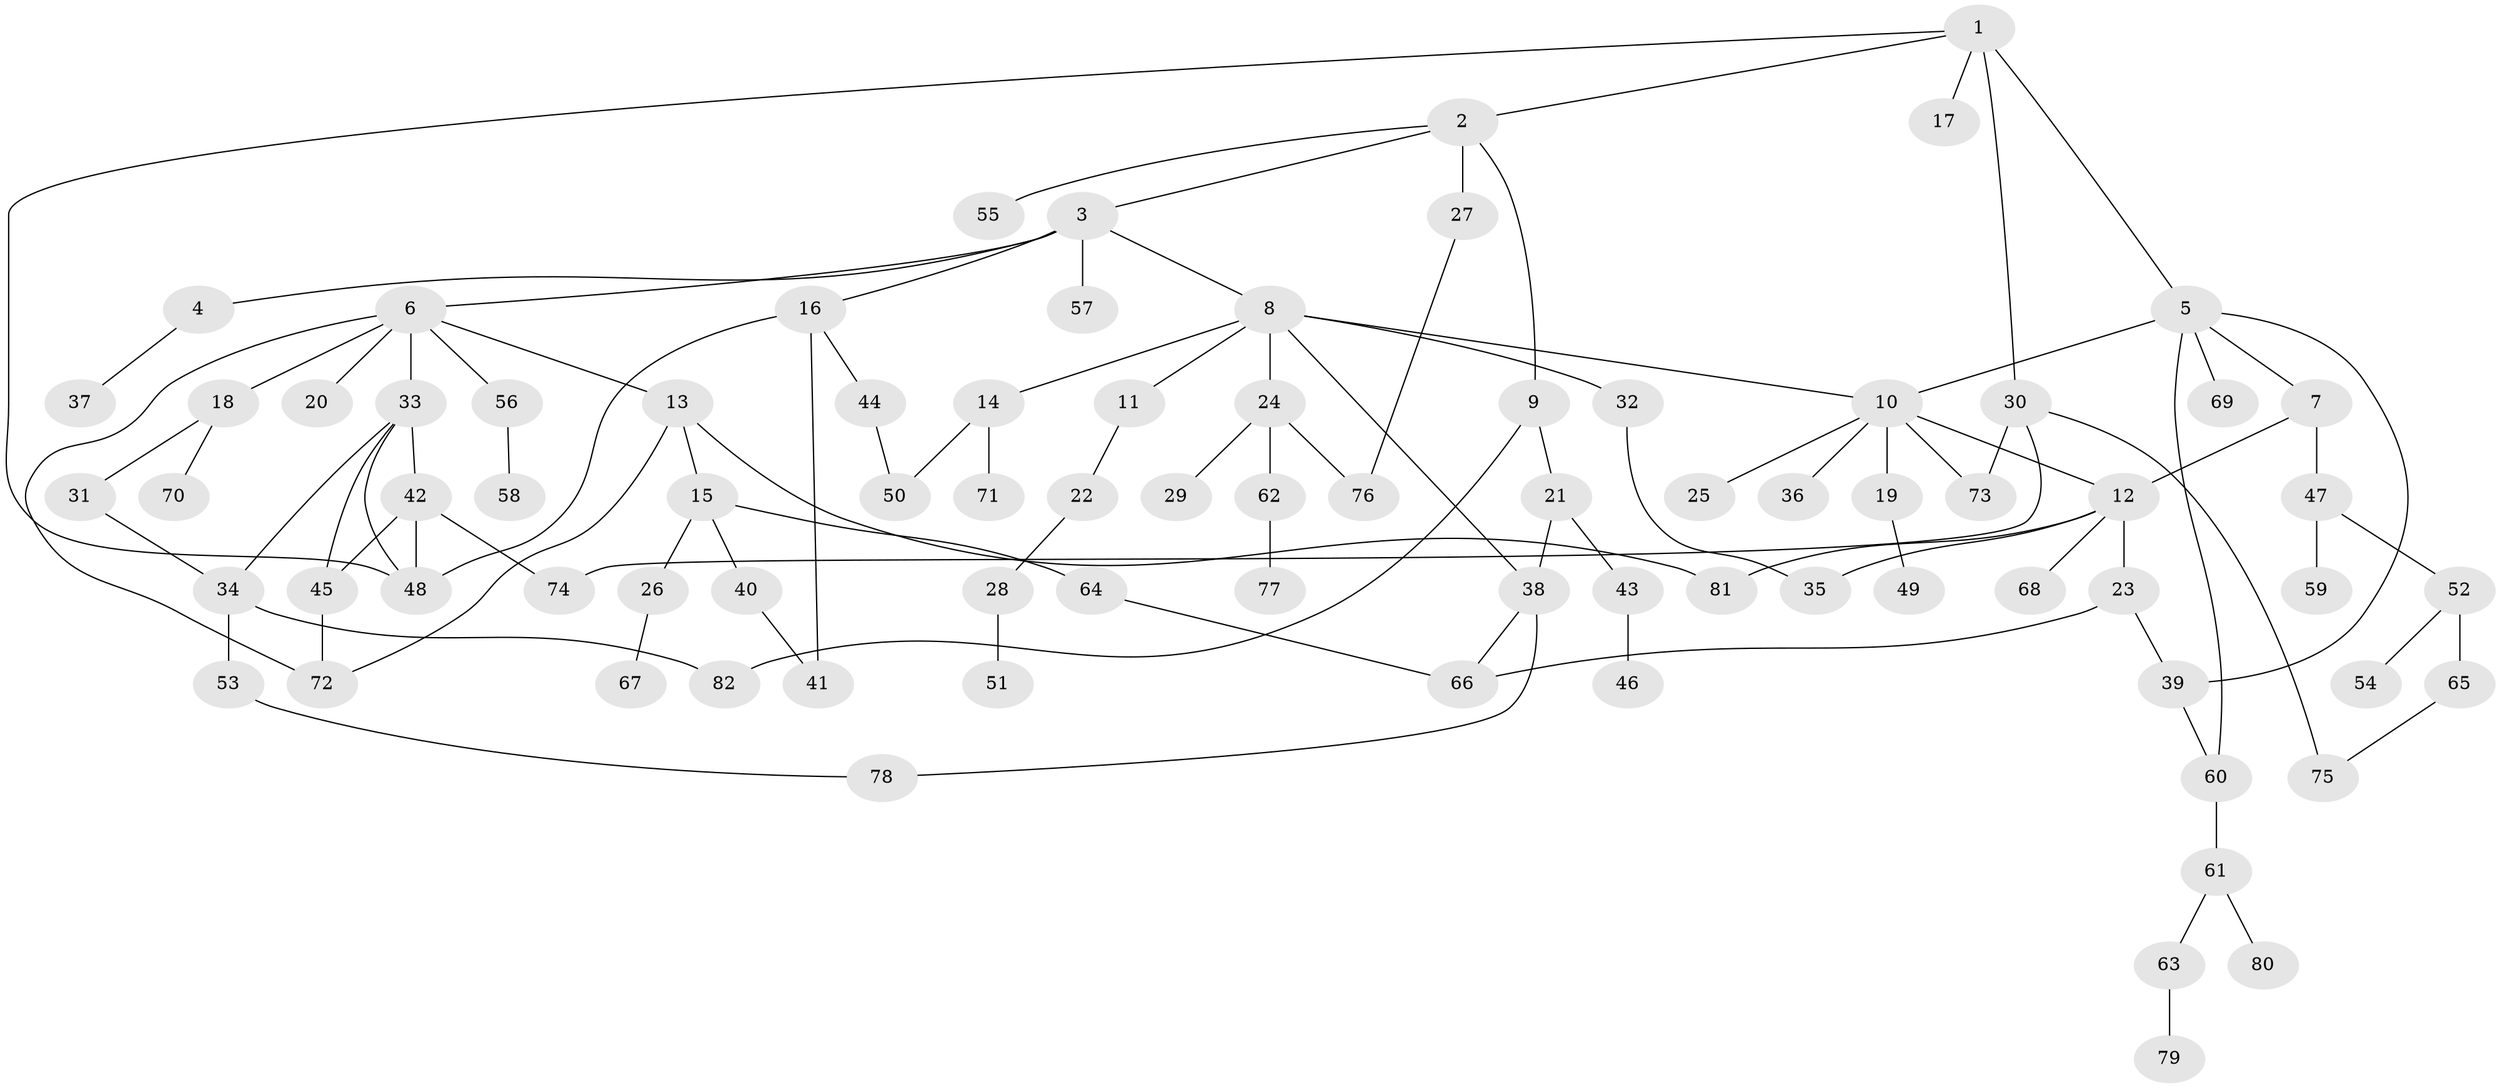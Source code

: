 // original degree distribution, {4: 0.07407407407407407, 6: 0.02962962962962963, 3: 0.21481481481481482, 8: 0.007407407407407408, 1: 0.32592592592592595, 7: 0.014814814814814815, 2: 0.2962962962962963, 5: 0.037037037037037035}
// Generated by graph-tools (version 1.1) at 2025/48/03/04/25 22:48:48]
// undirected, 82 vertices, 105 edges
graph export_dot {
  node [color=gray90,style=filled];
  1;
  2;
  3;
  4;
  5;
  6;
  7;
  8;
  9;
  10;
  11;
  12;
  13;
  14;
  15;
  16;
  17;
  18;
  19;
  20;
  21;
  22;
  23;
  24;
  25;
  26;
  27;
  28;
  29;
  30;
  31;
  32;
  33;
  34;
  35;
  36;
  37;
  38;
  39;
  40;
  41;
  42;
  43;
  44;
  45;
  46;
  47;
  48;
  49;
  50;
  51;
  52;
  53;
  54;
  55;
  56;
  57;
  58;
  59;
  60;
  61;
  62;
  63;
  64;
  65;
  66;
  67;
  68;
  69;
  70;
  71;
  72;
  73;
  74;
  75;
  76;
  77;
  78;
  79;
  80;
  81;
  82;
  1 -- 2 [weight=1.0];
  1 -- 5 [weight=1.0];
  1 -- 17 [weight=1.0];
  1 -- 30 [weight=2.0];
  1 -- 48 [weight=1.0];
  2 -- 3 [weight=1.0];
  2 -- 9 [weight=1.0];
  2 -- 27 [weight=1.0];
  2 -- 55 [weight=1.0];
  3 -- 4 [weight=1.0];
  3 -- 6 [weight=1.0];
  3 -- 8 [weight=1.0];
  3 -- 16 [weight=1.0];
  3 -- 57 [weight=1.0];
  4 -- 37 [weight=1.0];
  5 -- 7 [weight=1.0];
  5 -- 10 [weight=1.0];
  5 -- 39 [weight=1.0];
  5 -- 60 [weight=1.0];
  5 -- 69 [weight=1.0];
  6 -- 13 [weight=1.0];
  6 -- 18 [weight=1.0];
  6 -- 20 [weight=1.0];
  6 -- 33 [weight=1.0];
  6 -- 56 [weight=1.0];
  6 -- 72 [weight=1.0];
  7 -- 12 [weight=1.0];
  7 -- 47 [weight=1.0];
  8 -- 10 [weight=1.0];
  8 -- 11 [weight=1.0];
  8 -- 14 [weight=1.0];
  8 -- 24 [weight=1.0];
  8 -- 32 [weight=1.0];
  8 -- 38 [weight=1.0];
  9 -- 21 [weight=1.0];
  9 -- 82 [weight=1.0];
  10 -- 12 [weight=1.0];
  10 -- 19 [weight=1.0];
  10 -- 25 [weight=1.0];
  10 -- 36 [weight=1.0];
  10 -- 73 [weight=1.0];
  11 -- 22 [weight=1.0];
  12 -- 23 [weight=1.0];
  12 -- 35 [weight=1.0];
  12 -- 68 [weight=1.0];
  12 -- 81 [weight=1.0];
  13 -- 15 [weight=1.0];
  13 -- 72 [weight=1.0];
  13 -- 81 [weight=1.0];
  14 -- 50 [weight=1.0];
  14 -- 71 [weight=1.0];
  15 -- 26 [weight=1.0];
  15 -- 40 [weight=1.0];
  15 -- 64 [weight=2.0];
  16 -- 41 [weight=1.0];
  16 -- 44 [weight=1.0];
  16 -- 48 [weight=1.0];
  18 -- 31 [weight=1.0];
  18 -- 70 [weight=1.0];
  19 -- 49 [weight=1.0];
  21 -- 38 [weight=1.0];
  21 -- 43 [weight=1.0];
  22 -- 28 [weight=1.0];
  23 -- 39 [weight=1.0];
  23 -- 66 [weight=1.0];
  24 -- 29 [weight=1.0];
  24 -- 62 [weight=1.0];
  24 -- 76 [weight=1.0];
  26 -- 67 [weight=1.0];
  27 -- 76 [weight=1.0];
  28 -- 51 [weight=1.0];
  30 -- 73 [weight=1.0];
  30 -- 74 [weight=1.0];
  30 -- 75 [weight=1.0];
  31 -- 34 [weight=1.0];
  32 -- 35 [weight=1.0];
  33 -- 34 [weight=1.0];
  33 -- 42 [weight=1.0];
  33 -- 45 [weight=1.0];
  33 -- 48 [weight=1.0];
  34 -- 53 [weight=1.0];
  34 -- 82 [weight=1.0];
  38 -- 66 [weight=1.0];
  38 -- 78 [weight=1.0];
  39 -- 60 [weight=1.0];
  40 -- 41 [weight=1.0];
  42 -- 45 [weight=1.0];
  42 -- 48 [weight=1.0];
  42 -- 74 [weight=1.0];
  43 -- 46 [weight=1.0];
  44 -- 50 [weight=1.0];
  45 -- 72 [weight=1.0];
  47 -- 52 [weight=1.0];
  47 -- 59 [weight=1.0];
  52 -- 54 [weight=1.0];
  52 -- 65 [weight=1.0];
  53 -- 78 [weight=1.0];
  56 -- 58 [weight=1.0];
  60 -- 61 [weight=1.0];
  61 -- 63 [weight=1.0];
  61 -- 80 [weight=1.0];
  62 -- 77 [weight=1.0];
  63 -- 79 [weight=1.0];
  64 -- 66 [weight=1.0];
  65 -- 75 [weight=1.0];
}
